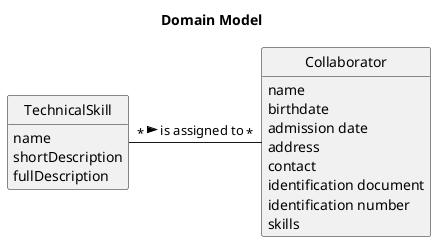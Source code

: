 @startuml

'left to right direction

title Domain Model

hide methods
hide circle



class Collaborator {
    name
    birthdate
    admission date
    address
    contact
    identification document
    identification number
    skills
}

class TechnicalSkill {
        name
        shortDescription
        fullDescription
}

TechnicalSkill "*" - "*" Collaborator : is assigned to >

@enduml